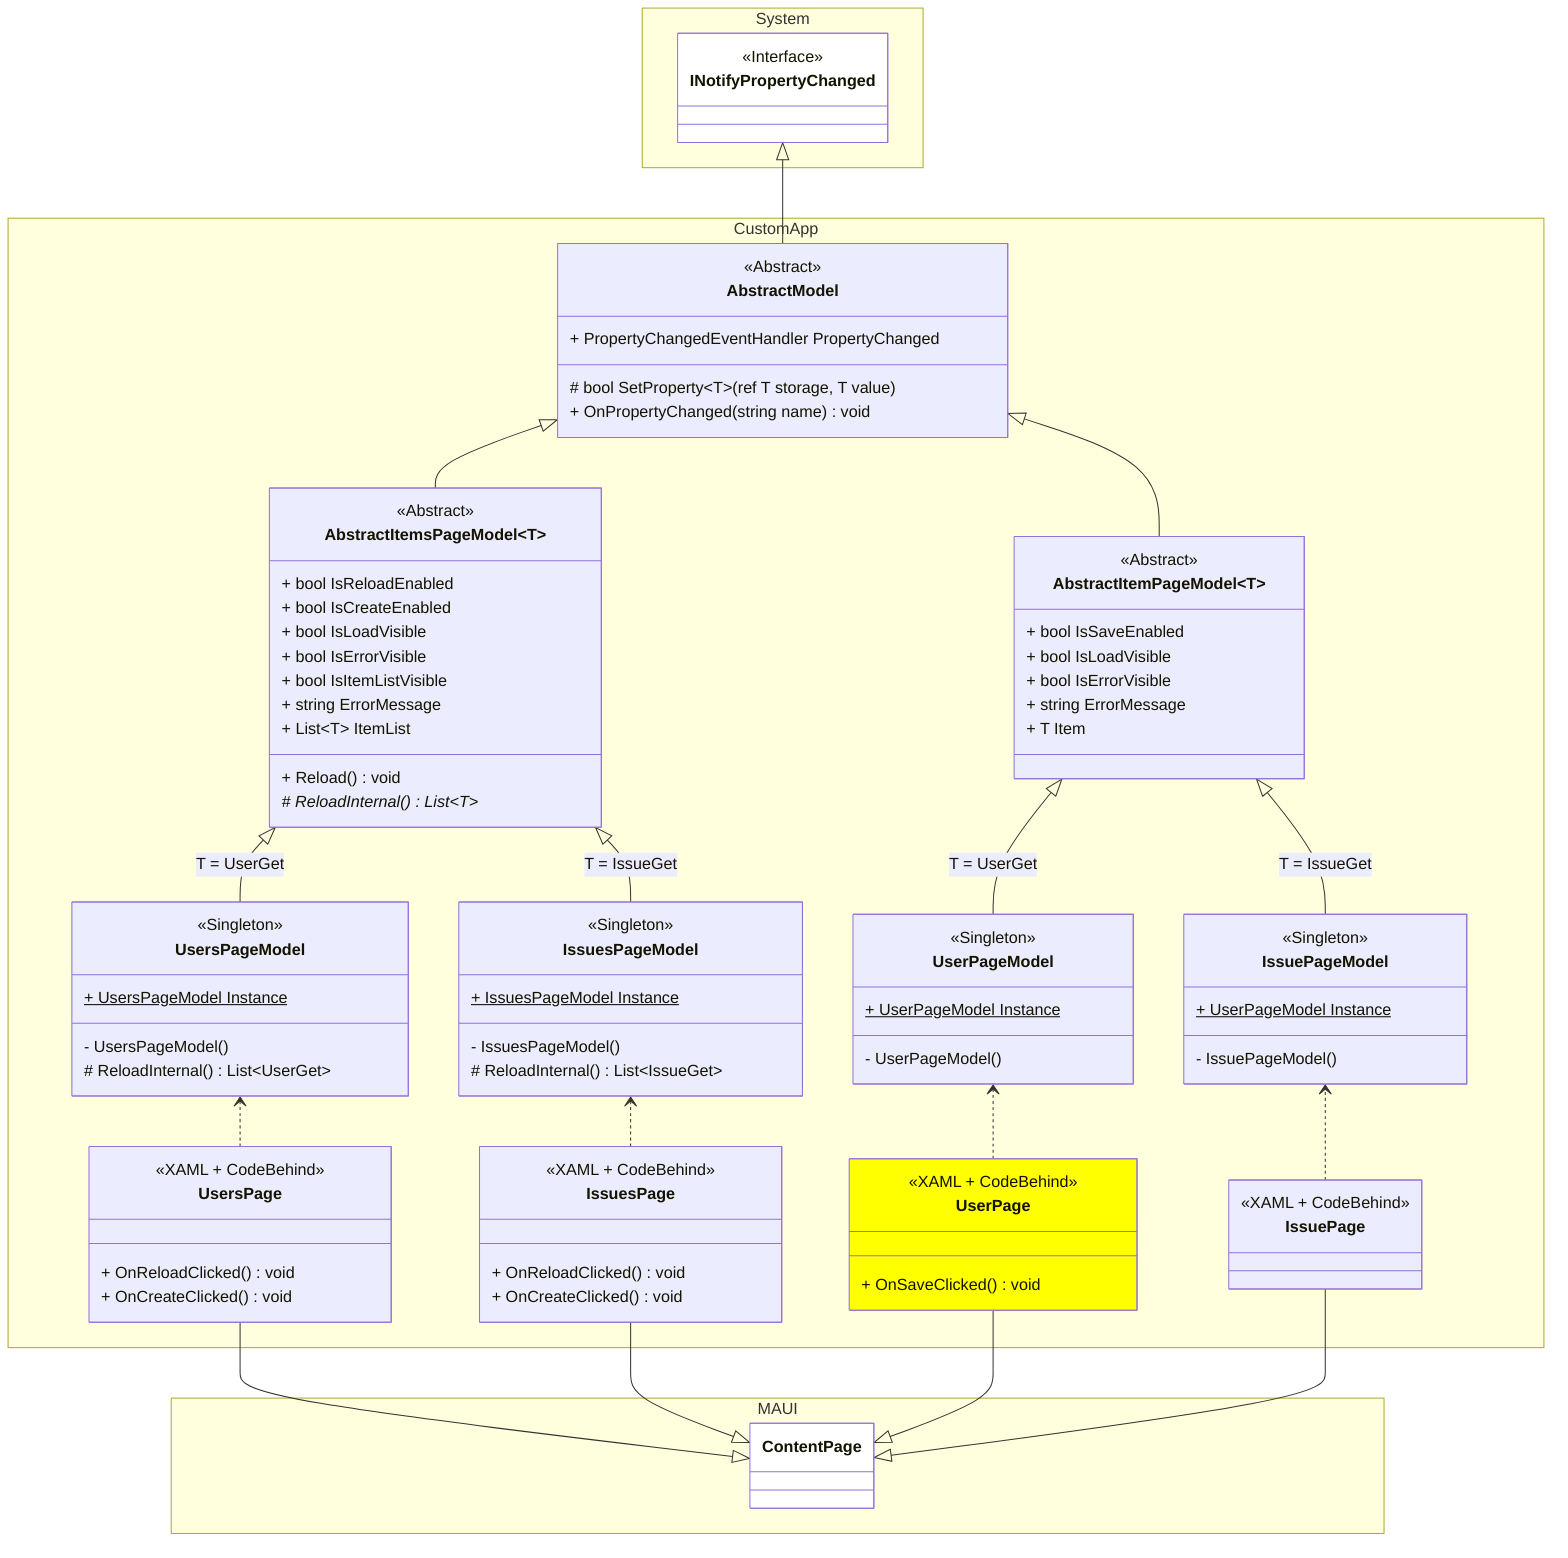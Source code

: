 classDiagram

    direction BT

    namespace MAUI {
        class ContentPage {

        }
    }

    namespace CustomApp {
        
        class UsersPage {
            <<XAML + CodeBehind>>
            + OnReloadClicked() void
            + OnCreateClicked() void
        }
        class IssuesPage {
            <<XAML + CodeBehind>>
            + OnReloadClicked() void
            + OnCreateClicked() void
        }
        class UserPage {
            <<XAML + CodeBehind>>
            + OnSaveClicked() void
        }
        class IssuePage {
            <<XAML + CodeBehind>>

        }

        class UsersPageModel {
            <<Singleton>>
            + UsersPageModel Instance $
            - UsersPageModel()
            # ReloadInternal() List~UserGet~
        }
        class IssuesPageModel {
            <<Singleton>>
            + IssuesPageModel Instance $
            - IssuesPageModel()
            # ReloadInternal() List~IssueGet~
        }

        class UserPageModel {
            <<Singleton>>
            + UserPageModel Instance $
            - UserPageModel()
        }
        class IssuePageModel {
            <<Singleton>>
            + UserPageModel Instance $
            - IssuePageModel()
        }

        class AbstractItemsPageModel~T~ {
            <<Abstract>>
            + bool IsReloadEnabled
            + bool IsCreateEnabled
            + bool IsLoadVisible
            + bool IsErrorVisible
            + bool IsItemListVisible
            + string ErrorMessage
            + List~T~ ItemList
            + Reload() void
            # ReloadInternal() List~T~ *
        }
        class AbstractItemPageModel~T~ {
            <<Abstract>>
            + bool IsSaveEnabled
            + bool IsLoadVisible
            + bool IsErrorVisible
            + string ErrorMessage
            + T Item
        }

        class AbstractModel {
            <<Abstract>>
            + PropertyChangedEventHandler PropertyChanged
            # bool SetProperty~T~(ref T storage, T value)
            + OnPropertyChanged(string name) void
        }

    }

    namespace System {
        
        class INotifyPropertyChanged {
            <<Interface>>
        }

    }

    ContentPage <|-- UsersPage
    ContentPage <|-- UserPage
    ContentPage <|-- IssuesPage
    ContentPage <|-- IssuePage

    UsersPage ..> UsersPageModel
    IssuesPage ..> IssuesPageModel

    UserPage ..> UserPageModel 
    IssuePage ..> IssuePageModel

    UsersPageModel --|> AbstractItemsPageModel : T = UserGet
    IssuesPageModel --|> AbstractItemsPageModel : T = IssueGet

    UserPageModel --|> AbstractItemPageModel : T = UserGet
    IssuePageModel --|> AbstractItemPageModel : T = IssueGet

    AbstractItemsPageModel --|> AbstractModel
    AbstractItemPageModel --|> AbstractModel

    AbstractModel --|> INotifyPropertyChanged

    style ContentPage fill:white
    style UserPage fill:yellow
    style INotifyPropertyChanged fill:white